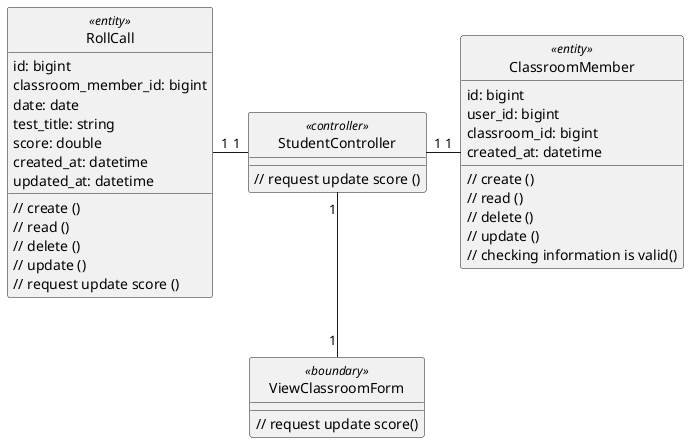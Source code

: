 @startuml updateClass

class RollCall <<entity>> {
    id: bigint
    classroom_member_id: bigint
    date: date
    test_title: string
    score: double
    created_at: datetime
    updated_at: datetime

    // create ()
    // read ()
    // delete ()
    // update ()
    // request update score ()
}

class ClassroomMember <<entity>> {
    id: bigint
    user_id: bigint
    classroom_id: bigint
    created_at: datetime

    // create ()
    // read ()
    // delete ()
    // update ()
    // checking information is valid()
}

class ViewClassroomForm <<boundary>> {
    // request update score()
}

class StudentController <<controller>> {
    // request update score ()
}

hide RollCall <<entity>> circle
hide ViewClassroomForm <<boundary>> circle
hide StudentController <<controller>> circle

StudentController "1" -left- "1" RollCall
StudentController "1" -right- "1" ClassroomMember
StudentController "1" -down- "1" ViewClassroomForm



@enduml
